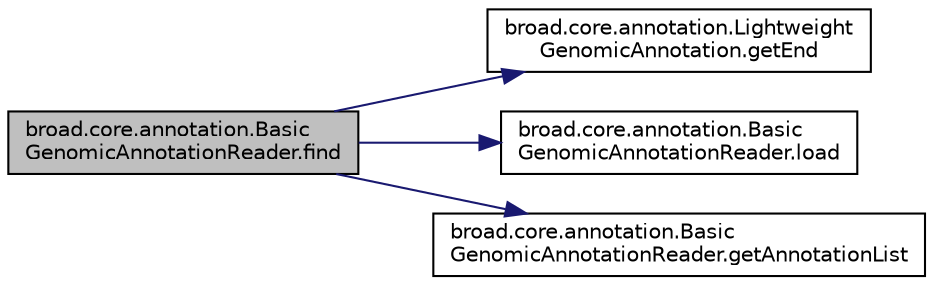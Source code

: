 digraph "broad.core.annotation.BasicGenomicAnnotationReader.find"
{
  edge [fontname="Helvetica",fontsize="10",labelfontname="Helvetica",labelfontsize="10"];
  node [fontname="Helvetica",fontsize="10",shape=record];
  rankdir="LR";
  Node1 [label="broad.core.annotation.Basic\lGenomicAnnotationReader.find",height=0.2,width=0.4,color="black", fillcolor="grey75", style="filled" fontcolor="black"];
  Node1 -> Node2 [color="midnightblue",fontsize="10",style="solid",fontname="Helvetica"];
  Node2 [label="broad.core.annotation.Lightweight\lGenomicAnnotation.getEnd",height=0.2,width=0.4,color="black", fillcolor="white", style="filled",URL="$interfacebroad_1_1core_1_1annotation_1_1_lightweight_genomic_annotation.html#a68b4fd4cda3321ffd91dd427df9b24a7"];
  Node1 -> Node3 [color="midnightblue",fontsize="10",style="solid",fontname="Helvetica"];
  Node3 [label="broad.core.annotation.Basic\lGenomicAnnotationReader.load",height=0.2,width=0.4,color="black", fillcolor="white", style="filled",URL="$classbroad_1_1core_1_1annotation_1_1_basic_genomic_annotation_reader.html#a4243e5e53cf2ca334e5f5b7589227694"];
  Node1 -> Node4 [color="midnightblue",fontsize="10",style="solid",fontname="Helvetica"];
  Node4 [label="broad.core.annotation.Basic\lGenomicAnnotationReader.getAnnotationList",height=0.2,width=0.4,color="black", fillcolor="white", style="filled",URL="$classbroad_1_1core_1_1annotation_1_1_basic_genomic_annotation_reader.html#ab9dfb0f9f5faecc81d703550f7c1afed"];
}
